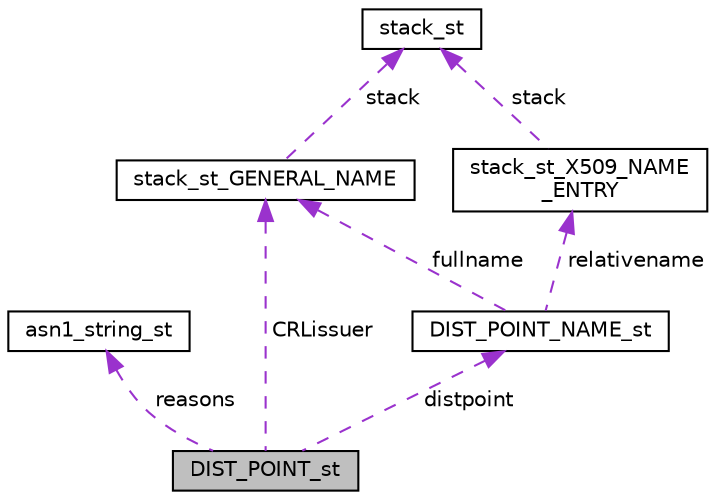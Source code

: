 digraph "DIST_POINT_st"
{
 // LATEX_PDF_SIZE
  edge [fontname="Helvetica",fontsize="10",labelfontname="Helvetica",labelfontsize="10"];
  node [fontname="Helvetica",fontsize="10",shape=record];
  Node1 [label="DIST_POINT_st",height=0.2,width=0.4,color="black", fillcolor="grey75", style="filled", fontcolor="black",tooltip=" "];
  Node2 -> Node1 [dir="back",color="darkorchid3",fontsize="10",style="dashed",label=" reasons" ,fontname="Helvetica"];
  Node2 [label="asn1_string_st",height=0.2,width=0.4,color="black", fillcolor="white", style="filled",URL="$asn1_8h.html#structasn1__string__st",tooltip=" "];
  Node3 -> Node1 [dir="back",color="darkorchid3",fontsize="10",style="dashed",label=" CRLissuer" ,fontname="Helvetica"];
  Node3 [label="stack_st_GENERAL_NAME",height=0.2,width=0.4,color="black", fillcolor="white", style="filled",URL="$x509v3_8h.html#structstack__st___g_e_n_e_r_a_l___n_a_m_e",tooltip=" "];
  Node4 -> Node3 [dir="back",color="darkorchid3",fontsize="10",style="dashed",label=" stack" ,fontname="Helvetica"];
  Node4 [label="stack_st",height=0.2,width=0.4,color="black", fillcolor="white", style="filled",URL="$structstack__st.html",tooltip=" "];
  Node5 -> Node1 [dir="back",color="darkorchid3",fontsize="10",style="dashed",label=" distpoint" ,fontname="Helvetica"];
  Node5 [label="DIST_POINT_NAME_st",height=0.2,width=0.4,color="black", fillcolor="white", style="filled",URL="$x509v3_8h.html#struct_d_i_s_t___p_o_i_n_t___n_a_m_e__st",tooltip=" "];
  Node6 -> Node5 [dir="back",color="darkorchid3",fontsize="10",style="dashed",label=" relativename" ,fontname="Helvetica"];
  Node6 [label="stack_st_X509_NAME\l_ENTRY",height=0.2,width=0.4,color="black", fillcolor="white", style="filled",URL="$x509_8h.html#structstack__st___x509___n_a_m_e___e_n_t_r_y",tooltip=" "];
  Node4 -> Node6 [dir="back",color="darkorchid3",fontsize="10",style="dashed",label=" stack" ,fontname="Helvetica"];
  Node3 -> Node5 [dir="back",color="darkorchid3",fontsize="10",style="dashed",label=" fullname" ,fontname="Helvetica"];
}
